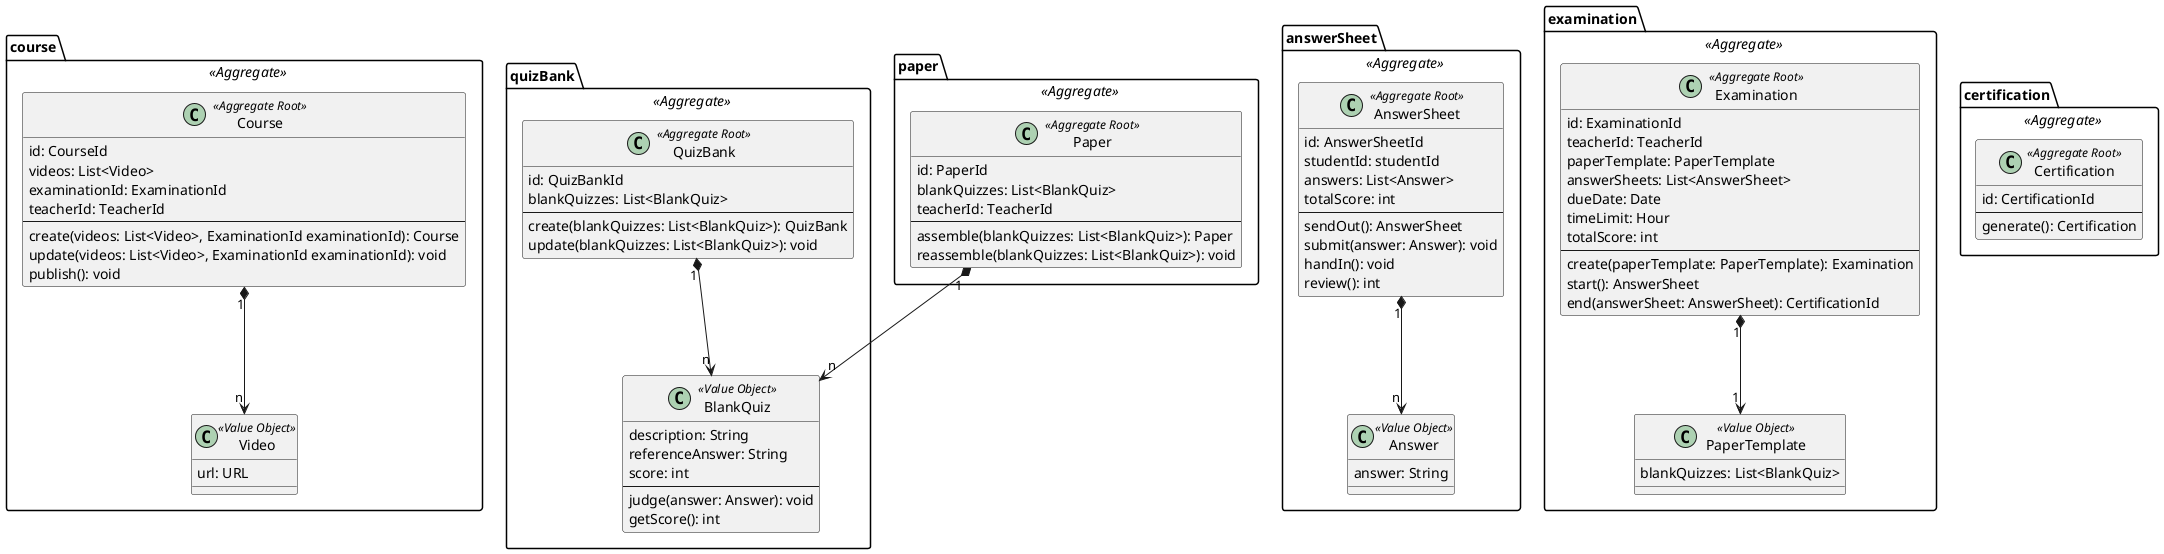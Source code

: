 @startuml
package course <<Aggregate>> {
    class Course <<Aggregate Root>> {
        id: CourseId
        videos: List<Video>
        examinationId: ExaminationId
        teacherId: TeacherId
        ---
        create(videos: List<Video>, ExaminationId examinationId): Course
        update(videos: List<Video>, ExaminationId examinationId): void
        publish(): void
    }

    class Video <<Value Object>> {
        url: URL
    }

    Course "1" *--> "n" Video
}

package quizBank <<Aggregate>> {
    class QuizBank <<Aggregate Root>> {
        id: QuizBankId
        blankQuizzes: List<BlankQuiz>
        ---
        create(blankQuizzes: List<BlankQuiz>): QuizBank
        update(blankQuizzes: List<BlankQuiz>): void
    }

    class BlankQuiz <<Value Object>> {
        description: String
        referenceAnswer: String
        score: int
        ---
        judge(answer: Answer): void
        getScore(): int
    }

    QuizBank "1" *--> "n" BlankQuiz
}

package paper <<Aggregate>> {
    class Paper <<Aggregate Root>> {
        id: PaperId
        blankQuizzes: List<BlankQuiz>
        teacherId: TeacherId
        ---
        assemble(blankQuizzes: List<BlankQuiz>): Paper
        reassemble(blankQuizzes: List<BlankQuiz>): void
    }

    Paper "1" *--> "n" BlankQuiz
}

package answerSheet <<Aggregate>> {
    class AnswerSheet <<Aggregate Root>> {
        id: AnswerSheetId
        studentId: studentId
        answers: List<Answer>
        totalScore: int
        ---
        sendOut(): AnswerSheet
        submit(answer: Answer): void
        handIn(): void
        review(): int
    }

    class Answer <<Value Object>> {
        answer: String
    }

    AnswerSheet "1" *--> "n" Answer
}

package examination <<Aggregate>> {
    class Examination <<Aggregate Root>> {
        id: ExaminationId
        teacherId: TeacherId
        paperTemplate: PaperTemplate
        answerSheets: List<AnswerSheet>
        dueDate: Date
        timeLimit: Hour
        totalScore: int
        ---
        create(paperTemplate: PaperTemplate): Examination
        start(): AnswerSheet
        end(answerSheet: AnswerSheet): CertificationId
    }

    class PaperTemplate <<Value Object>> {
        blankQuizzes: List<BlankQuiz>
    }

    Examination "1" *--> "1" PaperTemplate
}

package certification <<Aggregate>> {
    class Certification <<Aggregate Root>> {
        id: CertificationId
        ---
        generate(): Certification
    }
}
@enduml